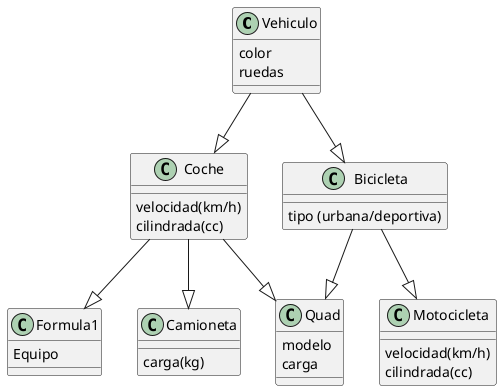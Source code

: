 @startuml

Vehiculo --|> Coche 
Vehiculo --|> Bicicleta
Bicicleta --|> Motocicleta
Coche --|> Formula1
Coche --|> Camioneta
Coche --|> Quad
Bicicleta --|> Quad


Vehiculo : color
Vehiculo : ruedas
Coche : velocidad(km/h)
Coche : cilindrada(cc)
Formula1 : Equipo
Camioneta : carga(kg)
Bicicleta : tipo (urbana/deportiva)
Motocicleta : velocidad(km/h)
Motocicleta : cilindrada(cc)
Quad : modelo
Quad : carga

@enduml